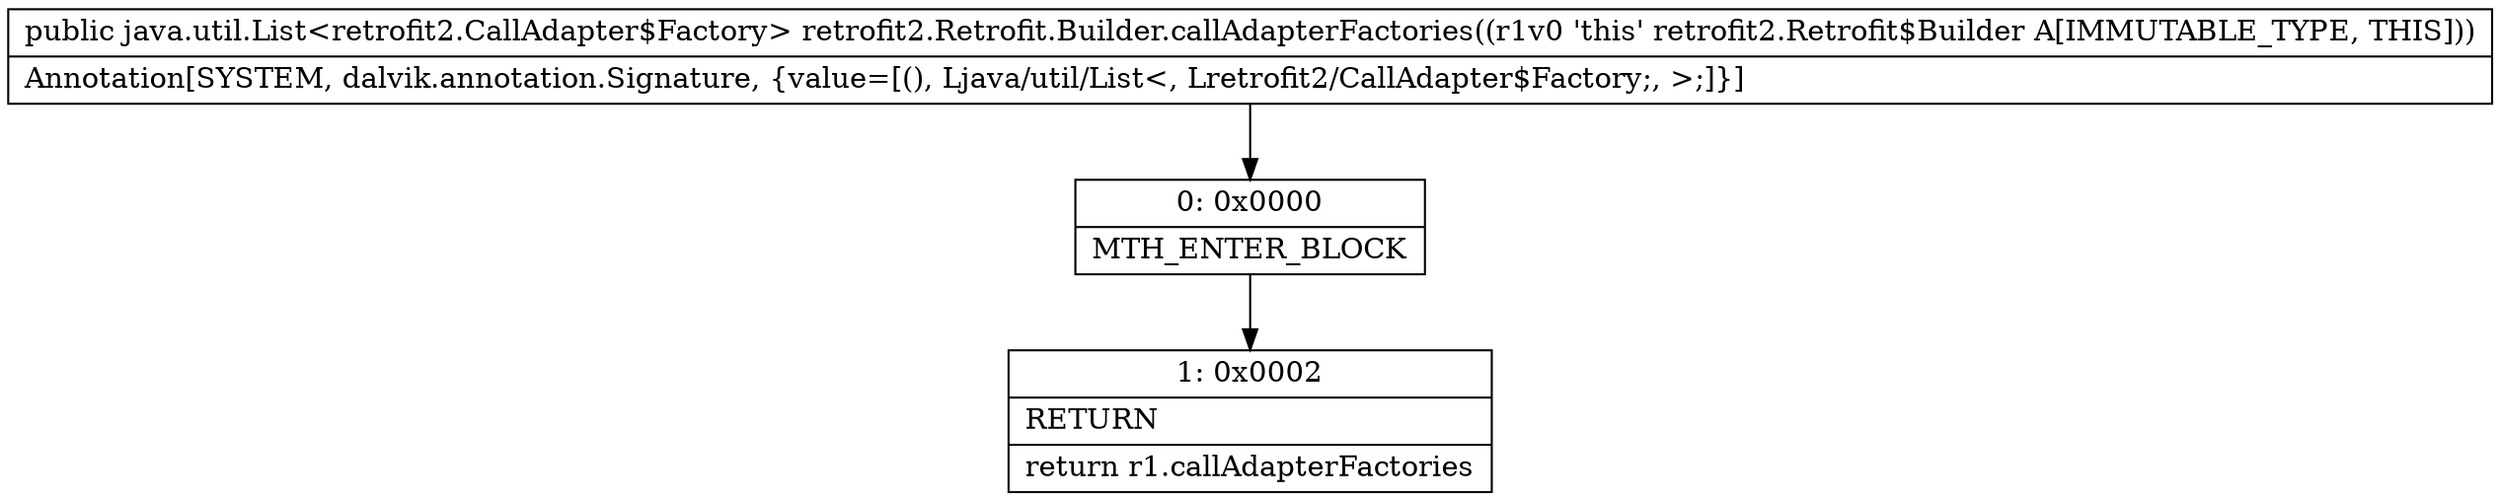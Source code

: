 digraph "CFG forretrofit2.Retrofit.Builder.callAdapterFactories()Ljava\/util\/List;" {
Node_0 [shape=record,label="{0\:\ 0x0000|MTH_ENTER_BLOCK\l}"];
Node_1 [shape=record,label="{1\:\ 0x0002|RETURN\l|return r1.callAdapterFactories\l}"];
MethodNode[shape=record,label="{public java.util.List\<retrofit2.CallAdapter$Factory\> retrofit2.Retrofit.Builder.callAdapterFactories((r1v0 'this' retrofit2.Retrofit$Builder A[IMMUTABLE_TYPE, THIS]))  | Annotation[SYSTEM, dalvik.annotation.Signature, \{value=[(), Ljava\/util\/List\<, Lretrofit2\/CallAdapter$Factory;, \>;]\}]\l}"];
MethodNode -> Node_0;
Node_0 -> Node_1;
}

